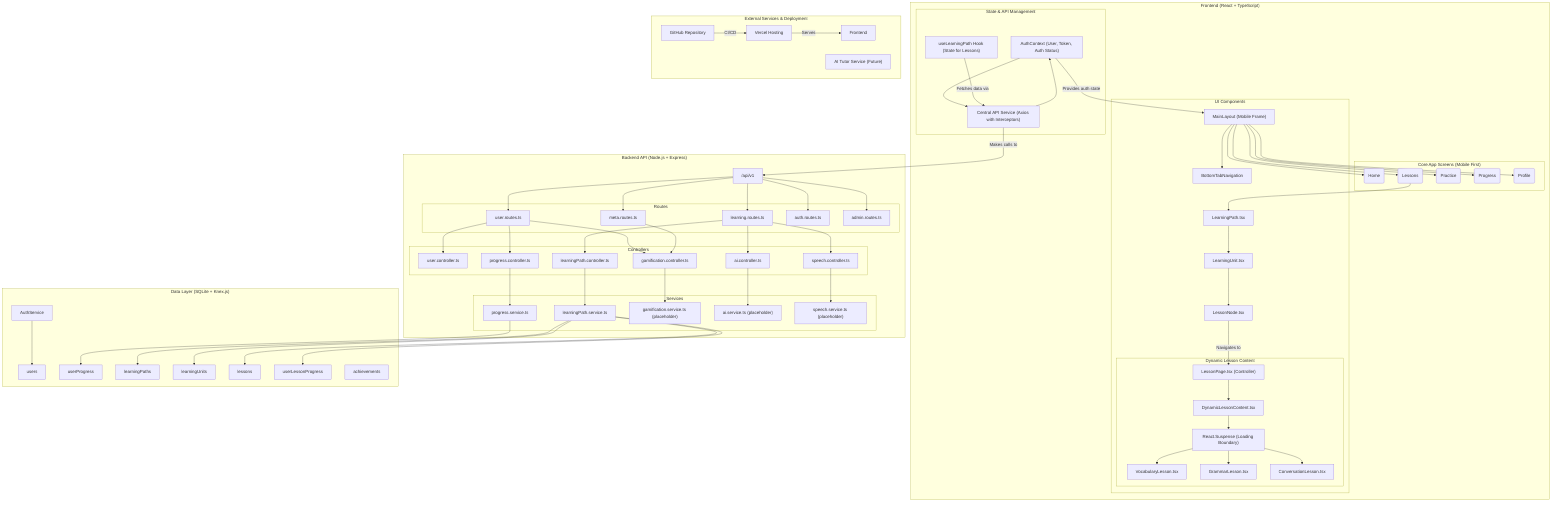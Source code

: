 graph TD
    subgraph "Frontend (React + TypeScript)"
        direction TB

        subgraph "State & API Management"
            AuthContext["AuthContext (User, Token, Auth Status)"]
            ApiService["Central API Service (Axios with Interceptors)"]
            useLearningPath["useLearningPath Hook (State for Lessons)"]
            AuthContext --> ApiService
            ApiService --> AuthContext
        end

        subgraph "Core App Screens (Mobile First)"
            direction LR
            HomePage(Home)
            LessonsPage(Lessons)
            PracticePage(Practice)
            ProgressPage(Progress)
            ProfilePage(Profile)
        end

        subgraph "UI Components"
            MainLayout["MainLayout (Mobile Frame)"]
            BottomNav["BottomTabNavigation"]
            LearningPath["LearningPath.tsx"]
            LearningUnit["LearningUnit.tsx"]
            LessonNode["LessonNode.tsx"]
            
            subgraph "Dynamic Lesson Content"
                direction TB
                LessonPage["LessonPage.tsx (Controller)"]
                DynamicContent["DynamicLessonContent.tsx"]
                Suspense["React.Suspense (Loading Boundary)"]
                VocabularyLesson["VocabularyLesson.tsx"]
                GrammarLesson["GrammarLesson.tsx"]
                ConversationLesson["ConversationLesson.tsx"]
                
                LessonPage --> DynamicContent
                DynamicContent --> Suspense
                Suspense --> VocabularyLesson
                Suspense --> GrammarLesson
                Suspense --> ConversationLesson
            end
        end

        MainLayout --> BottomNav
        MainLayout --> HomePage
        MainLayout --> LessonsPage
        MainLayout --> PracticePage
        MainLayout --> ProgressPage
        MainLayout --> ProfilePage
        
        LessonsPage --> LearningPath
        LearningPath --> LearningUnit
        LearningUnit --> LessonNode
        
        AuthContext -- "Provides auth state" --> MainLayout
        useLearningPath -- "Fetches data via" --> ApiService
        LessonNode -- "Navigates to" --> LessonPage
    end

    subgraph "Backend API (Node.js + Express)"
        direction TB

        ApiGateway["/api/v1"]

        subgraph "Routes"
            UserRoutes["user.routes.ts"]
            LearningRoutes["learning.routes.ts"]
            MetaRoutes["meta.routes.ts"]
            AuthRoutes["auth.routes.ts"]
            AdminRoutes["admin.routes.ts"]
        end

        subgraph "Controllers"
            UserController["user.controller.ts"]
            ProgressController["progress.controller.ts"]
            GamificationController["gamification.controller.ts"]
            LearningPathController["learningPath.controller.ts"]
            AIController["ai.controller.ts"]
            SpeechController["speech.controller.ts"]
        end

        subgraph "Services"
            ProgressService["progress.service.ts"]
            LearningPathService["learningPath.service.ts"]
            GamificationService["gamification.service.ts (placeholder)"]
            AIService["ai.service.ts (placeholder)"]
            SpeechService["speech.service.ts (placeholder)"]
        end
        
        ApiGateway --> AuthRoutes
        ApiGateway --> UserRoutes
        ApiGateway --> LearningRoutes
        ApiGateway --> MetaRoutes
        ApiGateway --> AdminRoutes

        UserRoutes --> UserController
        UserRoutes --> ProgressController
        UserRoutes --> GamificationController
        
        LearningRoutes --> LearningPathController
        LearningRoutes --> AIController
        LearningRoutes --> SpeechController

        MetaRoutes --> GamificationController

        ProgressController --> ProgressService
        GamificationController --> GamificationService
        LearningPathController --> LearningPathService
        AIController --> AIService
        SpeechController --> SpeechService
    end

    subgraph "Data Layer (SQLite + Knex.js)"
        direction TB
        Users["users"]
        UserProgress["userProgress"]
        LearningPaths["learningPaths"]
        LearningUnits["learningUnits"]
        Lessons["lessons"]
        UserLessonProgress["userLessonProgress"]
        Achievements["achievements"]
        
        AuthService --> Users
        ProgressService --> UserProgress
        LearningPathService --> LearningPaths
        LearningPathService --> LearningUnits
        LearningPathService --> Lessons
        LearningPathService --> UserLessonProgress
    end

    subgraph "External Services & Deployment"
        GitHub["GitHub Repository"]
        Vercel["Vercel Hosting"]
        AI_Tutor["AI Tutor Service (Future)"]
        
        GitHub -- "CI/CD" --> Vercel
        Vercel -- "Serves" --> Frontend
    end

    ApiService -- "Makes calls to" --> ApiGateway